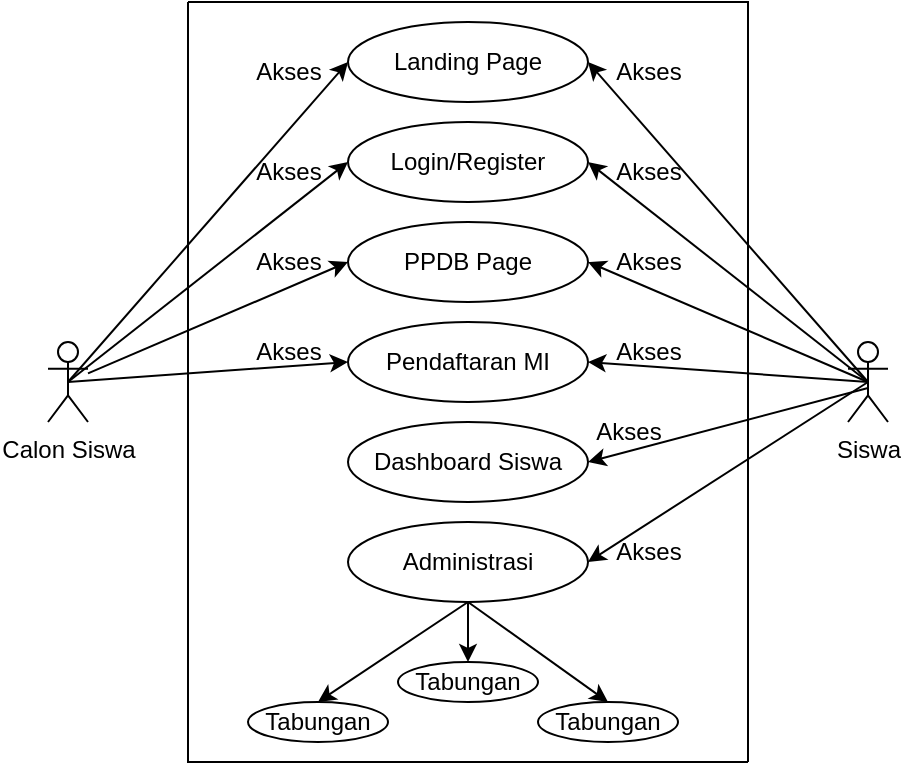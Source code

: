 <mxfile version="20.7.4" type="github">
  <diagram id="qrFgS7BUd67ptZ3rYFCx" name="Halaman-1">
    <mxGraphModel dx="880" dy="524" grid="1" gridSize="10" guides="1" tooltips="1" connect="1" arrows="1" fold="1" page="1" pageScale="1" pageWidth="827" pageHeight="1169" math="0" shadow="0">
      <root>
        <mxCell id="0" />
        <mxCell id="1" parent="0" />
        <mxCell id="li4A9U8_H38uz5wBDQO1-2" value="Calon Siswa" style="shape=umlActor;verticalLabelPosition=bottom;verticalAlign=top;html=1;outlineConnect=0;" vertex="1" parent="1">
          <mxGeometry x="130" y="200" width="20" height="40" as="geometry" />
        </mxCell>
        <mxCell id="li4A9U8_H38uz5wBDQO1-3" value="Siswa&lt;br&gt;" style="shape=umlActor;verticalLabelPosition=bottom;verticalAlign=top;html=1;outlineConnect=0;" vertex="1" parent="1">
          <mxGeometry x="530" y="200" width="20" height="40" as="geometry" />
        </mxCell>
        <mxCell id="li4A9U8_H38uz5wBDQO1-4" value="Landing Page" style="ellipse;whiteSpace=wrap;html=1;" vertex="1" parent="1">
          <mxGeometry x="280" y="40" width="120" height="40" as="geometry" />
        </mxCell>
        <mxCell id="li4A9U8_H38uz5wBDQO1-15" value="Login/Register" style="ellipse;whiteSpace=wrap;html=1;" vertex="1" parent="1">
          <mxGeometry x="280" y="90" width="120" height="40" as="geometry" />
        </mxCell>
        <mxCell id="li4A9U8_H38uz5wBDQO1-20" value="PPDB Page" style="ellipse;whiteSpace=wrap;html=1;" vertex="1" parent="1">
          <mxGeometry x="280" y="140" width="120" height="40" as="geometry" />
        </mxCell>
        <mxCell id="li4A9U8_H38uz5wBDQO1-21" value="Pendaftaran MI" style="ellipse;whiteSpace=wrap;html=1;" vertex="1" parent="1">
          <mxGeometry x="280" y="190" width="120" height="40" as="geometry" />
        </mxCell>
        <mxCell id="li4A9U8_H38uz5wBDQO1-22" value="Dashboard Siswa" style="ellipse;whiteSpace=wrap;html=1;" vertex="1" parent="1">
          <mxGeometry x="280" y="240" width="120" height="40" as="geometry" />
        </mxCell>
        <mxCell id="li4A9U8_H38uz5wBDQO1-23" value="Administrasi" style="ellipse;whiteSpace=wrap;html=1;" vertex="1" parent="1">
          <mxGeometry x="280" y="290" width="120" height="40" as="geometry" />
        </mxCell>
        <mxCell id="li4A9U8_H38uz5wBDQO1-32" value="" style="endArrow=classic;html=1;rounded=0;entryX=1;entryY=0.5;entryDx=0;entryDy=0;" edge="1" parent="1" target="li4A9U8_H38uz5wBDQO1-23">
          <mxGeometry width="50" height="50" relative="1" as="geometry">
            <mxPoint x="540" y="220" as="sourcePoint" />
            <mxPoint x="360" y="310" as="targetPoint" />
          </mxGeometry>
        </mxCell>
        <mxCell id="li4A9U8_H38uz5wBDQO1-33" value="" style="endArrow=classic;html=1;rounded=0;entryX=1;entryY=0.5;entryDx=0;entryDy=0;" edge="1" parent="1" target="li4A9U8_H38uz5wBDQO1-22">
          <mxGeometry width="50" height="50" relative="1" as="geometry">
            <mxPoint x="540" y="223" as="sourcePoint" />
            <mxPoint x="360" y="260" as="targetPoint" />
          </mxGeometry>
        </mxCell>
        <mxCell id="li4A9U8_H38uz5wBDQO1-34" value="" style="endArrow=classic;html=1;rounded=0;entryX=1;entryY=0.5;entryDx=0;entryDy=0;" edge="1" parent="1" target="li4A9U8_H38uz5wBDQO1-20">
          <mxGeometry width="50" height="50" relative="1" as="geometry">
            <mxPoint x="540" y="220" as="sourcePoint" />
            <mxPoint x="360" y="160" as="targetPoint" />
          </mxGeometry>
        </mxCell>
        <mxCell id="li4A9U8_H38uz5wBDQO1-35" value="" style="endArrow=classic;html=1;rounded=0;" edge="1" parent="1">
          <mxGeometry width="50" height="50" relative="1" as="geometry">
            <mxPoint x="540" y="220" as="sourcePoint" />
            <mxPoint x="400" y="210" as="targetPoint" />
          </mxGeometry>
        </mxCell>
        <mxCell id="li4A9U8_H38uz5wBDQO1-36" value="" style="endArrow=classic;html=1;rounded=0;entryX=1;entryY=0.5;entryDx=0;entryDy=0;" edge="1" parent="1" target="li4A9U8_H38uz5wBDQO1-15">
          <mxGeometry width="50" height="50" relative="1" as="geometry">
            <mxPoint x="540" y="220" as="sourcePoint" />
            <mxPoint x="360" y="110" as="targetPoint" />
          </mxGeometry>
        </mxCell>
        <mxCell id="li4A9U8_H38uz5wBDQO1-37" value="" style="endArrow=classic;html=1;rounded=0;entryX=1;entryY=0.5;entryDx=0;entryDy=0;" edge="1" parent="1" target="li4A9U8_H38uz5wBDQO1-4">
          <mxGeometry width="50" height="50" relative="1" as="geometry">
            <mxPoint x="540" y="220" as="sourcePoint" />
            <mxPoint x="360" y="60" as="targetPoint" />
          </mxGeometry>
        </mxCell>
        <mxCell id="li4A9U8_H38uz5wBDQO1-38" value="" style="endArrow=classic;html=1;rounded=0;exitX=0.5;exitY=0.5;exitDx=0;exitDy=0;exitPerimeter=0;entryX=0;entryY=0.5;entryDx=0;entryDy=0;" edge="1" parent="1" source="li4A9U8_H38uz5wBDQO1-2" target="li4A9U8_H38uz5wBDQO1-4">
          <mxGeometry width="50" height="50" relative="1" as="geometry">
            <mxPoint x="90" y="250" as="sourcePoint" />
            <mxPoint x="140" y="200" as="targetPoint" />
          </mxGeometry>
        </mxCell>
        <mxCell id="li4A9U8_H38uz5wBDQO1-39" value="" style="endArrow=classic;html=1;rounded=0;exitX=0.5;exitY=0.5;exitDx=0;exitDy=0;exitPerimeter=0;entryX=0;entryY=0.5;entryDx=0;entryDy=0;" edge="1" parent="1" source="li4A9U8_H38uz5wBDQO1-2" target="li4A9U8_H38uz5wBDQO1-15">
          <mxGeometry width="50" height="50" relative="1" as="geometry">
            <mxPoint x="70" y="230" as="sourcePoint" />
            <mxPoint x="290" y="70" as="targetPoint" />
          </mxGeometry>
        </mxCell>
        <mxCell id="li4A9U8_H38uz5wBDQO1-40" value="" style="endArrow=classic;html=1;rounded=0;entryX=0;entryY=0.5;entryDx=0;entryDy=0;" edge="1" parent="1" source="li4A9U8_H38uz5wBDQO1-2" target="li4A9U8_H38uz5wBDQO1-20">
          <mxGeometry width="50" height="50" relative="1" as="geometry">
            <mxPoint x="80" y="240" as="sourcePoint" />
            <mxPoint x="300" y="80" as="targetPoint" />
          </mxGeometry>
        </mxCell>
        <mxCell id="li4A9U8_H38uz5wBDQO1-41" value="" style="endArrow=classic;html=1;rounded=0;entryX=0;entryY=0.5;entryDx=0;entryDy=0;exitX=0.5;exitY=0.5;exitDx=0;exitDy=0;exitPerimeter=0;" edge="1" parent="1" source="li4A9U8_H38uz5wBDQO1-2" target="li4A9U8_H38uz5wBDQO1-21">
          <mxGeometry width="50" height="50" relative="1" as="geometry">
            <mxPoint x="90" y="250" as="sourcePoint" />
            <mxPoint x="310" y="90" as="targetPoint" />
          </mxGeometry>
        </mxCell>
        <mxCell id="li4A9U8_H38uz5wBDQO1-48" value="Tabungan" style="ellipse;whiteSpace=wrap;html=1;" vertex="1" parent="1">
          <mxGeometry x="305" y="360" width="70" height="20" as="geometry" />
        </mxCell>
        <mxCell id="li4A9U8_H38uz5wBDQO1-49" value="Tabungan" style="ellipse;whiteSpace=wrap;html=1;" vertex="1" parent="1">
          <mxGeometry x="375" y="380" width="70" height="20" as="geometry" />
        </mxCell>
        <mxCell id="li4A9U8_H38uz5wBDQO1-50" value="Tabungan" style="ellipse;whiteSpace=wrap;html=1;" vertex="1" parent="1">
          <mxGeometry x="230" y="380" width="70" height="20" as="geometry" />
        </mxCell>
        <mxCell id="li4A9U8_H38uz5wBDQO1-51" value="" style="endArrow=classic;html=1;rounded=0;exitX=0.5;exitY=1;exitDx=0;exitDy=0;entryX=0.5;entryY=0;entryDx=0;entryDy=0;" edge="1" parent="1" source="li4A9U8_H38uz5wBDQO1-23" target="li4A9U8_H38uz5wBDQO1-49">
          <mxGeometry width="50" height="50" relative="1" as="geometry">
            <mxPoint x="390" y="300" as="sourcePoint" />
            <mxPoint x="440" y="250" as="targetPoint" />
          </mxGeometry>
        </mxCell>
        <mxCell id="li4A9U8_H38uz5wBDQO1-52" value="" style="endArrow=classic;html=1;rounded=0;exitX=0.5;exitY=1;exitDx=0;exitDy=0;entryX=0.5;entryY=0;entryDx=0;entryDy=0;" edge="1" parent="1" source="li4A9U8_H38uz5wBDQO1-23" target="li4A9U8_H38uz5wBDQO1-50">
          <mxGeometry width="50" height="50" relative="1" as="geometry">
            <mxPoint x="350" y="340" as="sourcePoint" />
            <mxPoint x="420" y="390" as="targetPoint" />
          </mxGeometry>
        </mxCell>
        <mxCell id="li4A9U8_H38uz5wBDQO1-53" value="" style="endArrow=classic;html=1;rounded=0;entryX=0.5;entryY=0;entryDx=0;entryDy=0;" edge="1" parent="1" target="li4A9U8_H38uz5wBDQO1-48">
          <mxGeometry width="50" height="50" relative="1" as="geometry">
            <mxPoint x="340" y="330" as="sourcePoint" />
            <mxPoint x="430" y="400" as="targetPoint" />
          </mxGeometry>
        </mxCell>
        <mxCell id="li4A9U8_H38uz5wBDQO1-54" value="" style="endArrow=none;html=1;rounded=0;" edge="1" parent="1">
          <mxGeometry width="50" height="50" relative="1" as="geometry">
            <mxPoint x="480" y="410" as="sourcePoint" />
            <mxPoint x="200" y="30" as="targetPoint" />
            <Array as="points">
              <mxPoint x="480" y="30" />
            </Array>
          </mxGeometry>
        </mxCell>
        <mxCell id="li4A9U8_H38uz5wBDQO1-55" value="" style="endArrow=none;html=1;rounded=0;" edge="1" parent="1">
          <mxGeometry width="50" height="50" relative="1" as="geometry">
            <mxPoint x="480" y="410" as="sourcePoint" />
            <mxPoint x="200" y="30" as="targetPoint" />
            <Array as="points">
              <mxPoint x="200" y="410" />
            </Array>
          </mxGeometry>
        </mxCell>
        <mxCell id="li4A9U8_H38uz5wBDQO1-56" value="Akses" style="text;html=1;align=center;verticalAlign=middle;resizable=0;points=[];autosize=1;strokeColor=none;fillColor=none;" vertex="1" parent="1">
          <mxGeometry x="400" y="50" width="60" height="30" as="geometry" />
        </mxCell>
        <mxCell id="li4A9U8_H38uz5wBDQO1-57" value="Akses" style="text;html=1;align=center;verticalAlign=middle;resizable=0;points=[];autosize=1;strokeColor=none;fillColor=none;" vertex="1" parent="1">
          <mxGeometry x="400" y="100" width="60" height="30" as="geometry" />
        </mxCell>
        <mxCell id="li4A9U8_H38uz5wBDQO1-58" value="Akses" style="text;html=1;align=center;verticalAlign=middle;resizable=0;points=[];autosize=1;strokeColor=none;fillColor=none;" vertex="1" parent="1">
          <mxGeometry x="400" y="145" width="60" height="30" as="geometry" />
        </mxCell>
        <mxCell id="li4A9U8_H38uz5wBDQO1-59" value="Akses" style="text;html=1;align=center;verticalAlign=middle;resizable=0;points=[];autosize=1;strokeColor=none;fillColor=none;" vertex="1" parent="1">
          <mxGeometry x="400" y="190" width="60" height="30" as="geometry" />
        </mxCell>
        <mxCell id="li4A9U8_H38uz5wBDQO1-60" value="Akses" style="text;html=1;align=center;verticalAlign=middle;resizable=0;points=[];autosize=1;strokeColor=none;fillColor=none;" vertex="1" parent="1">
          <mxGeometry x="390" y="230" width="60" height="30" as="geometry" />
        </mxCell>
        <mxCell id="li4A9U8_H38uz5wBDQO1-61" value="Akses" style="text;html=1;align=center;verticalAlign=middle;resizable=0;points=[];autosize=1;strokeColor=none;fillColor=none;" vertex="1" parent="1">
          <mxGeometry x="400" y="290" width="60" height="30" as="geometry" />
        </mxCell>
        <mxCell id="li4A9U8_H38uz5wBDQO1-62" value="Akses" style="text;html=1;align=center;verticalAlign=middle;resizable=0;points=[];autosize=1;strokeColor=none;fillColor=none;" vertex="1" parent="1">
          <mxGeometry x="220" y="50" width="60" height="30" as="geometry" />
        </mxCell>
        <mxCell id="li4A9U8_H38uz5wBDQO1-63" value="Akses" style="text;html=1;align=center;verticalAlign=middle;resizable=0;points=[];autosize=1;strokeColor=none;fillColor=none;" vertex="1" parent="1">
          <mxGeometry x="220" y="100" width="60" height="30" as="geometry" />
        </mxCell>
        <mxCell id="li4A9U8_H38uz5wBDQO1-64" value="Akses" style="text;html=1;align=center;verticalAlign=middle;resizable=0;points=[];autosize=1;strokeColor=none;fillColor=none;" vertex="1" parent="1">
          <mxGeometry x="220" y="145" width="60" height="30" as="geometry" />
        </mxCell>
        <mxCell id="li4A9U8_H38uz5wBDQO1-65" value="Akses" style="text;html=1;align=center;verticalAlign=middle;resizable=0;points=[];autosize=1;strokeColor=none;fillColor=none;" vertex="1" parent="1">
          <mxGeometry x="220" y="190" width="60" height="30" as="geometry" />
        </mxCell>
      </root>
    </mxGraphModel>
  </diagram>
</mxfile>

